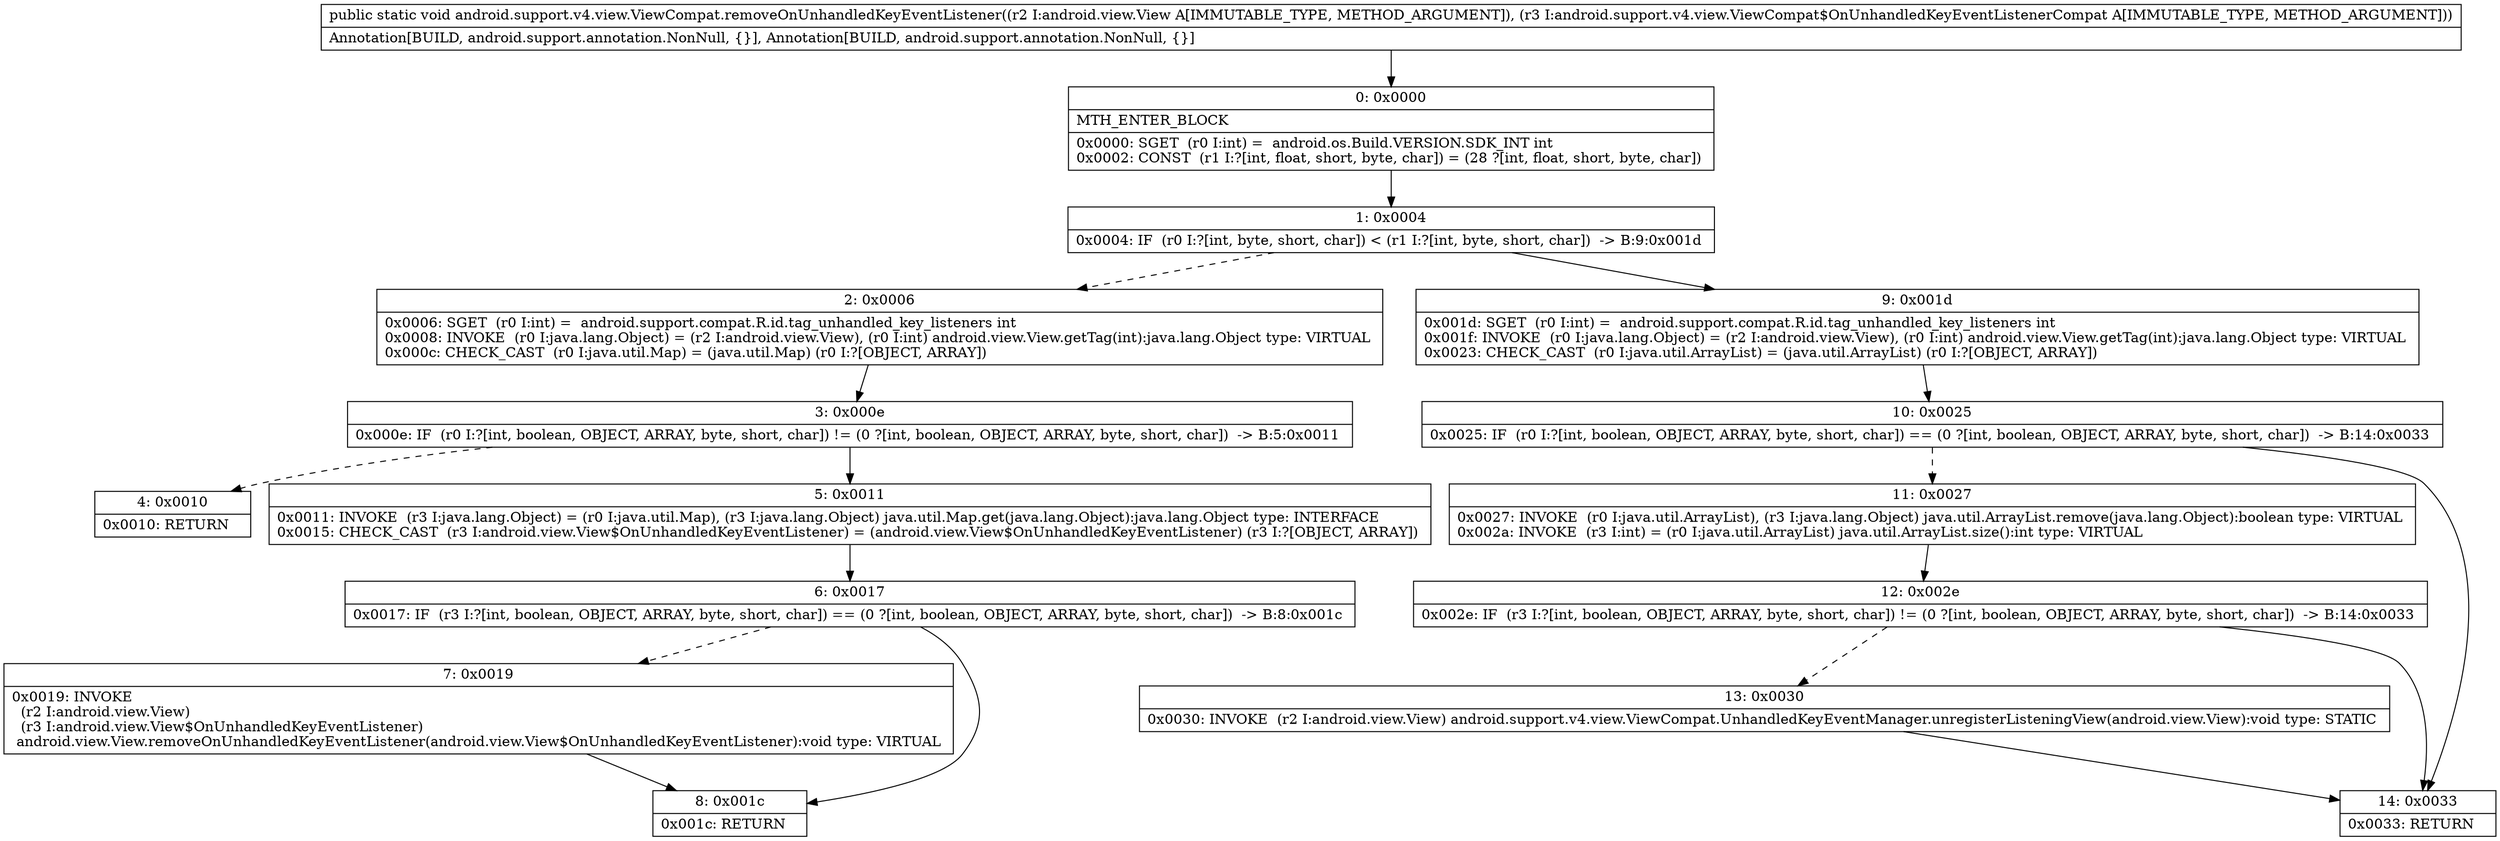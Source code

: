 digraph "CFG forandroid.support.v4.view.ViewCompat.removeOnUnhandledKeyEventListener(Landroid\/view\/View;Landroid\/support\/v4\/view\/ViewCompat$OnUnhandledKeyEventListenerCompat;)V" {
Node_0 [shape=record,label="{0\:\ 0x0000|MTH_ENTER_BLOCK\l|0x0000: SGET  (r0 I:int) =  android.os.Build.VERSION.SDK_INT int \l0x0002: CONST  (r1 I:?[int, float, short, byte, char]) = (28 ?[int, float, short, byte, char]) \l}"];
Node_1 [shape=record,label="{1\:\ 0x0004|0x0004: IF  (r0 I:?[int, byte, short, char]) \< (r1 I:?[int, byte, short, char])  \-\> B:9:0x001d \l}"];
Node_2 [shape=record,label="{2\:\ 0x0006|0x0006: SGET  (r0 I:int) =  android.support.compat.R.id.tag_unhandled_key_listeners int \l0x0008: INVOKE  (r0 I:java.lang.Object) = (r2 I:android.view.View), (r0 I:int) android.view.View.getTag(int):java.lang.Object type: VIRTUAL \l0x000c: CHECK_CAST  (r0 I:java.util.Map) = (java.util.Map) (r0 I:?[OBJECT, ARRAY]) \l}"];
Node_3 [shape=record,label="{3\:\ 0x000e|0x000e: IF  (r0 I:?[int, boolean, OBJECT, ARRAY, byte, short, char]) != (0 ?[int, boolean, OBJECT, ARRAY, byte, short, char])  \-\> B:5:0x0011 \l}"];
Node_4 [shape=record,label="{4\:\ 0x0010|0x0010: RETURN   \l}"];
Node_5 [shape=record,label="{5\:\ 0x0011|0x0011: INVOKE  (r3 I:java.lang.Object) = (r0 I:java.util.Map), (r3 I:java.lang.Object) java.util.Map.get(java.lang.Object):java.lang.Object type: INTERFACE \l0x0015: CHECK_CAST  (r3 I:android.view.View$OnUnhandledKeyEventListener) = (android.view.View$OnUnhandledKeyEventListener) (r3 I:?[OBJECT, ARRAY]) \l}"];
Node_6 [shape=record,label="{6\:\ 0x0017|0x0017: IF  (r3 I:?[int, boolean, OBJECT, ARRAY, byte, short, char]) == (0 ?[int, boolean, OBJECT, ARRAY, byte, short, char])  \-\> B:8:0x001c \l}"];
Node_7 [shape=record,label="{7\:\ 0x0019|0x0019: INVOKE  \l  (r2 I:android.view.View)\l  (r3 I:android.view.View$OnUnhandledKeyEventListener)\l android.view.View.removeOnUnhandledKeyEventListener(android.view.View$OnUnhandledKeyEventListener):void type: VIRTUAL \l}"];
Node_8 [shape=record,label="{8\:\ 0x001c|0x001c: RETURN   \l}"];
Node_9 [shape=record,label="{9\:\ 0x001d|0x001d: SGET  (r0 I:int) =  android.support.compat.R.id.tag_unhandled_key_listeners int \l0x001f: INVOKE  (r0 I:java.lang.Object) = (r2 I:android.view.View), (r0 I:int) android.view.View.getTag(int):java.lang.Object type: VIRTUAL \l0x0023: CHECK_CAST  (r0 I:java.util.ArrayList) = (java.util.ArrayList) (r0 I:?[OBJECT, ARRAY]) \l}"];
Node_10 [shape=record,label="{10\:\ 0x0025|0x0025: IF  (r0 I:?[int, boolean, OBJECT, ARRAY, byte, short, char]) == (0 ?[int, boolean, OBJECT, ARRAY, byte, short, char])  \-\> B:14:0x0033 \l}"];
Node_11 [shape=record,label="{11\:\ 0x0027|0x0027: INVOKE  (r0 I:java.util.ArrayList), (r3 I:java.lang.Object) java.util.ArrayList.remove(java.lang.Object):boolean type: VIRTUAL \l0x002a: INVOKE  (r3 I:int) = (r0 I:java.util.ArrayList) java.util.ArrayList.size():int type: VIRTUAL \l}"];
Node_12 [shape=record,label="{12\:\ 0x002e|0x002e: IF  (r3 I:?[int, boolean, OBJECT, ARRAY, byte, short, char]) != (0 ?[int, boolean, OBJECT, ARRAY, byte, short, char])  \-\> B:14:0x0033 \l}"];
Node_13 [shape=record,label="{13\:\ 0x0030|0x0030: INVOKE  (r2 I:android.view.View) android.support.v4.view.ViewCompat.UnhandledKeyEventManager.unregisterListeningView(android.view.View):void type: STATIC \l}"];
Node_14 [shape=record,label="{14\:\ 0x0033|0x0033: RETURN   \l}"];
MethodNode[shape=record,label="{public static void android.support.v4.view.ViewCompat.removeOnUnhandledKeyEventListener((r2 I:android.view.View A[IMMUTABLE_TYPE, METHOD_ARGUMENT]), (r3 I:android.support.v4.view.ViewCompat$OnUnhandledKeyEventListenerCompat A[IMMUTABLE_TYPE, METHOD_ARGUMENT]))  | Annotation[BUILD, android.support.annotation.NonNull, \{\}], Annotation[BUILD, android.support.annotation.NonNull, \{\}]\l}"];
MethodNode -> Node_0;
Node_0 -> Node_1;
Node_1 -> Node_2[style=dashed];
Node_1 -> Node_9;
Node_2 -> Node_3;
Node_3 -> Node_4[style=dashed];
Node_3 -> Node_5;
Node_5 -> Node_6;
Node_6 -> Node_7[style=dashed];
Node_6 -> Node_8;
Node_7 -> Node_8;
Node_9 -> Node_10;
Node_10 -> Node_11[style=dashed];
Node_10 -> Node_14;
Node_11 -> Node_12;
Node_12 -> Node_13[style=dashed];
Node_12 -> Node_14;
Node_13 -> Node_14;
}

